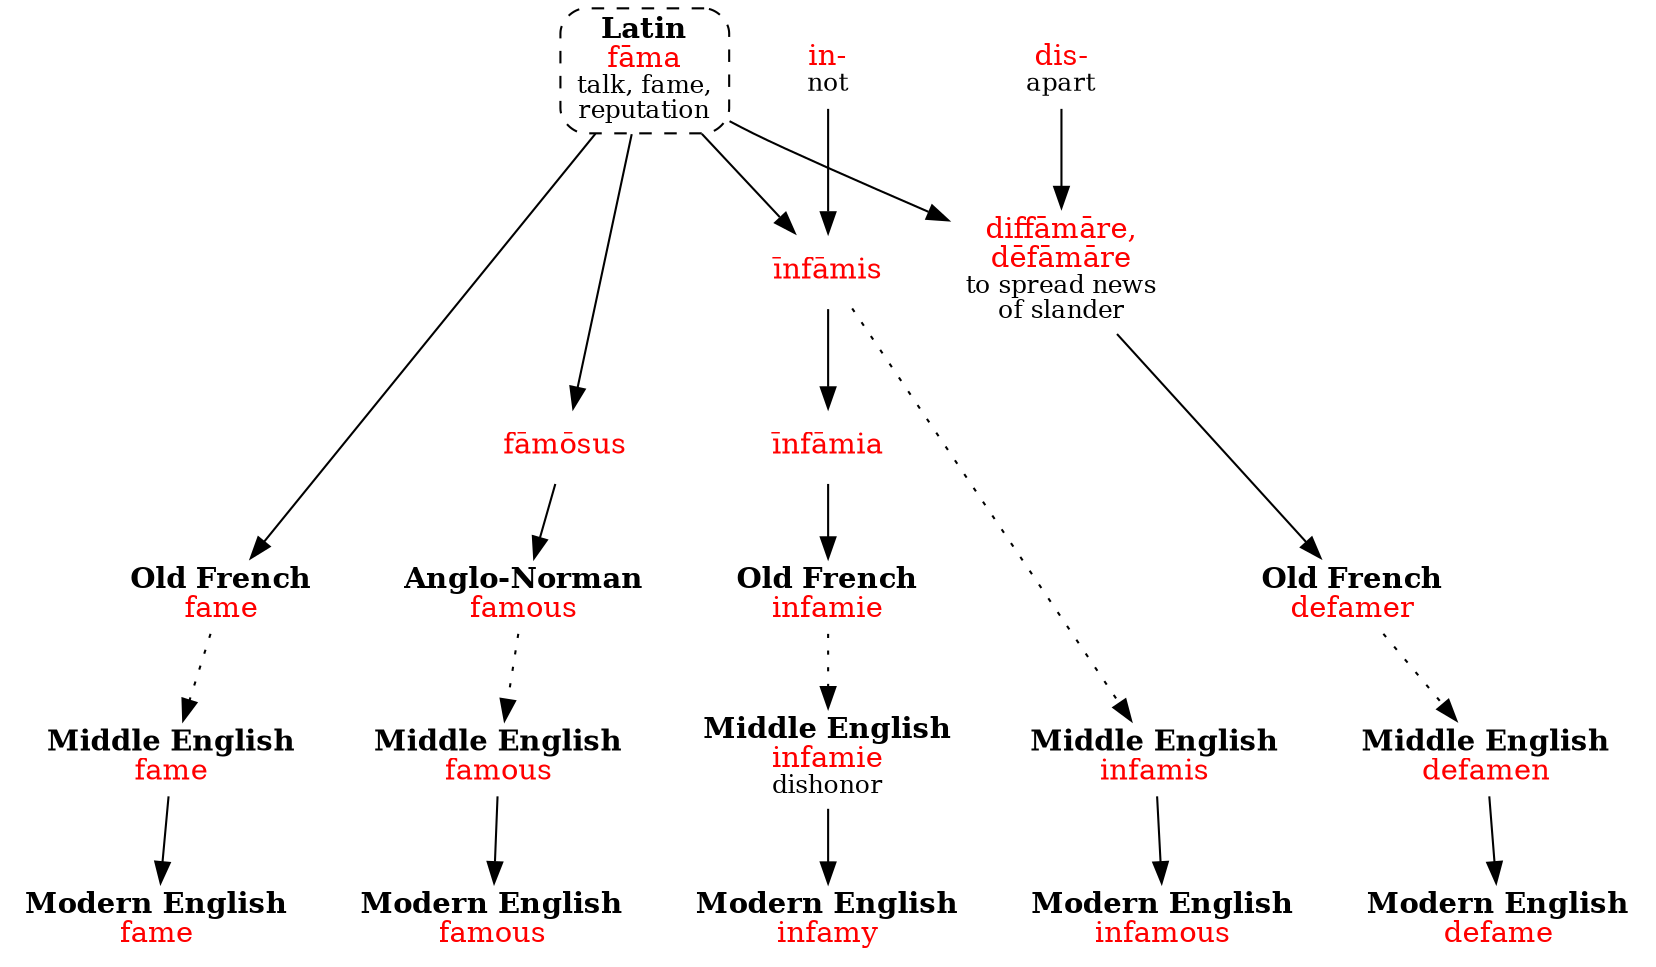 digraph 4 { /* Latin fama */
    node [shape=plaintext];
    famaL [label=<<b>Latin</b><br/><font color="red">fāma</font><br/><font point-size="12">talk, fame,<br/>reputation</font>> shape=box style="dashed,rounded" URL="bha-speak3.svg"];
    famaL -> { fameOF; famosusL; infamisL; diffamare }
    fameOF [label=<<b>Old French</b><br/><font color="red">fame</font>>];
    fameOF -> fameME [style=dotted];
    fameME [label=<<b>Middle English</b><br/><font color="red">fame</font>>];
    fameME -> fame;
    fame [label=<<b>Modern English</b><br/><font color="red">fame</font>>];
    famosusL [label=<<font color="red">fāmōsus</font>>];
    famosusL -> famousAN;
    famousAN [label=<<b>Anglo-Norman</b><br/><font color="red">famous</font>>];
    famousAN -> famousME [style=dotted];
    famousME [label=<<b>Middle English</b><br/><font color="red">famous</font>>];
    famousME -> famous;
    famous [label=<<b>Modern English</b><br/><font color="red">famous</font>>];
    in -> infamisL;
    in [label=<<font color="red">in-</font><br/><font point-size="12">not</font>>]; // see ne
    infamisL [label=<<font color="red">īnfāmis</font>>];
    infamisL -> infamisME [style=dotted];
    infamisME [label=<<b>Middle English</b><br/><font color="red">infamis</font>>];
    infamisME -> infamous;
    infamous [label=<<b>Modern English</b><br/><font color="red">infamous</font>>];
    infamisL -> infamiaL;
    infamiaL [label=<<font color="red">īnfāmia</font>>];
    infamiaL -> infamieOF;
    infamieOF [label=<<b>Old French</b><br/><font color="red">infamie</font>>];
    infamieOF -> infamieME [style=dotted];
    infamieME [label=<<b>Middle English</b><br/><font color="red">infamie</font><br/><font point-size="12">dishonor</font>>];
    infamieME -> infamy;
    infamy [label=<<b>Modern English</b><br/><font color="red">infamy</font>>];
    dis -> diffamare;
    dis [label=<<font color="red">dis-</font><br/><font point-size="12">apart</font>>];
    diffamare [label=<<font color="red">diffāmāre,<br/>dēfāmāre</font><br/><font point-size="12">to spread news<br/>of slander</font>>];
    diffamare -> defamerOF;
    defamerOF [label=<<b>Old French</b><br/><font color="red">defamer</font>>];
    defamerOF -> defamenME [style=dotted];
    defamenME [label=<<b>Middle English</b><br/><font color="red">defamen</font>>];
    defamenME -> defame;
    defame [label=<<b>Modern English</b><br/><font color="red">defame</font>>];
    { rank=same; fameOF; famousAN; infamieOF; defamerOF }
    { rank=same; fameME; famousME; infamieME; infamisME; defamenME; }
    
}
